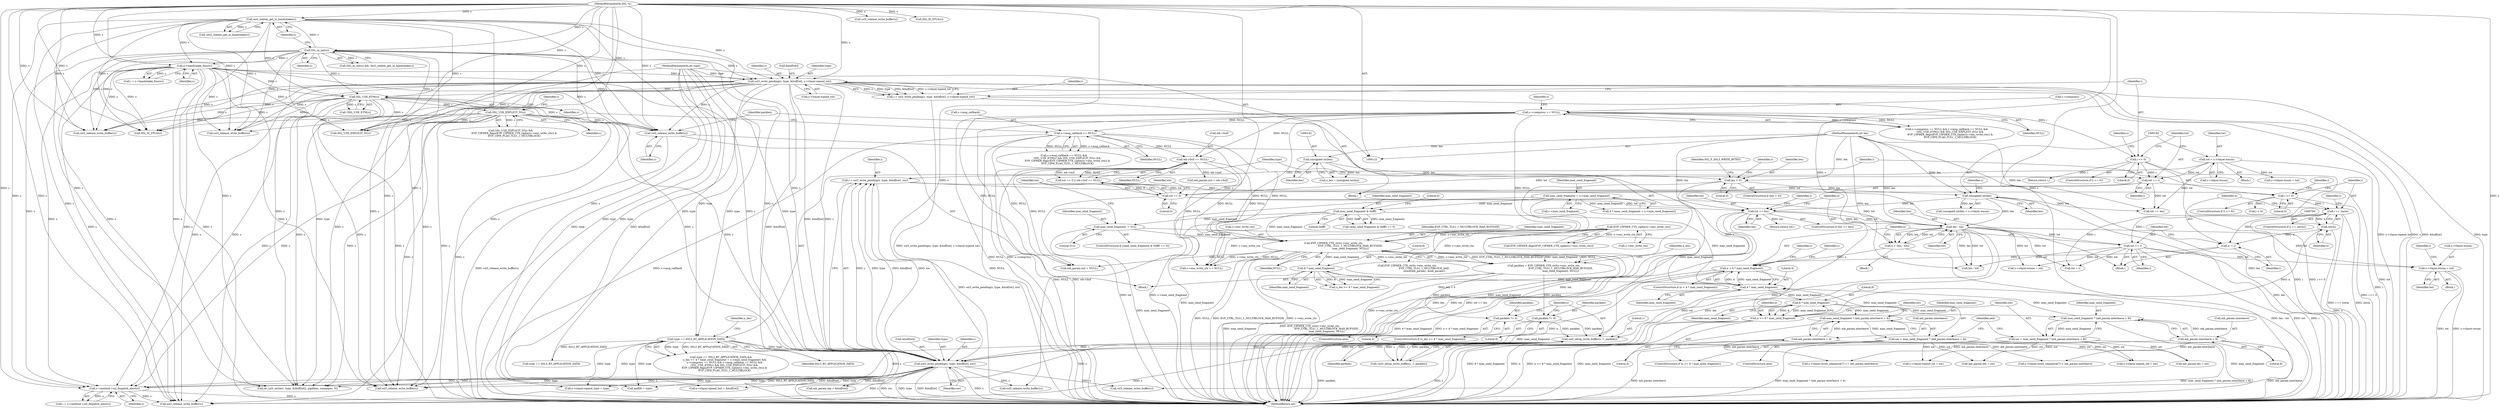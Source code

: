 digraph "0_openssl_4ad93618d26a3ea23d36ad5498ff4f59eff3a4d2_0@pointer" {
"1000687" [label="(Call,s->rlayer.wnum = tot)"];
"1000712" [label="(Call,tot += i)"];
"1000697" [label="(Call,i == (int)n)"];
"1000665" [label="(Call,i <= 0)"];
"1000654" [label="(Call,i = ssl3_write_pending(s, type, &buf[tot], nw))"];
"1000656" [label="(Call,ssl3_write_pending(s, type, &buf[tot], nw))"];
"1000208" [label="(Call,ossl_statem_get_in_handshake(s))"];
"1000205" [label="(Call,SSL_in_init(s))"];
"1000123" [label="(MethodParameterIn,SSL *s)"];
"1000408" [label="(Call,s->method->ssl_dispatch_alert(s))"];
"1000302" [label="(Call,SSL_USE_EXPLICIT_IV(s))"];
"1000299" [label="(Call,SSL_USE_ETM(s))"];
"1000213" [label="(Call,s->handshake_func(s))"];
"1000241" [label="(Call,ssl3_write_pending(s, type, &buf[tot], s->rlayer.wpend_tot))"];
"1000124" [label="(MethodParameterIn,int type)"];
"1000361" [label="(Call,ssl3_setup_write_buffer(s, 1, packlen))"];
"1000335" [label="(Call,ssl3_release_write_buffer(s))"];
"1000356" [label="(Call,packlen *= 4)"];
"1000337" [label="(Call,packlen = EVP_CIPHER_CTX_ctrl(s->enc_write_ctx,\n                                          EVP_CTRL_TLS1_1_MULTIBLOCK_MAX_BUFSIZE,\n                                          max_send_fragment, NULL))"];
"1000339" [label="(Call,EVP_CIPHER_CTX_ctrl(s->enc_write_ctx,\n                                          EVP_CTRL_TLS1_1_MULTIBLOCK_MAX_BUFSIZE,\n                                          max_send_fragment, NULL))"];
"1000306" [label="(Call,EVP_CIPHER_CTX_cipher(s->enc_write_ctx))"];
"1000317" [label="(Call,max_send_fragment & 0xfff)"];
"1000280" [label="(Call,max_send_fragment = s->max_send_fragment)"];
"1000321" [label="(Call,max_send_fragment -= 512)"];
"1000329" [label="(Call,wb->buf == NULL)"];
"1000286" [label="(Call,s->compress == NULL)"];
"1000292" [label="(Call,s->msg_callback == NULL)"];
"1000352" [label="(Call,packlen *= 8)"];
"1000272" [label="(Call,type == SSL3_RT_APPLICATION_DATA)"];
"1000430" [label="(Call,nw = max_send_fragment * (mb_param.interleave = 8))"];
"1000432" [label="(Call,max_send_fragment * (mb_param.interleave = 8))"];
"1000427" [label="(Call,8 * max_send_fragment)"];
"1000392" [label="(Call,4 * max_send_fragment)"];
"1000349" [label="(Call,8 * max_send_fragment)"];
"1000442" [label="(Call,max_send_fragment * (mb_param.interleave = 4))"];
"1000444" [label="(Call,mb_param.interleave = 4)"];
"1000434" [label="(Call,mb_param.interleave = 8)"];
"1000440" [label="(Call,nw = max_send_fragment * (mb_param.interleave = 4))"];
"1000699" [label="(Call,(int)n)"];
"1000425" [label="(Call,n >= 8 * max_send_fragment)"];
"1000390" [label="(Call,n < 4 * max_send_fragment)"];
"1000382" [label="(Call,n = (len - tot))"];
"1000384" [label="(Call,len - tot)"];
"1000374" [label="(Call,tot == len)"];
"1000326" [label="(Call,tot == 0)"];
"1000267" [label="(Call,tot += i)"];
"1000254" [label="(Call,i <= 0)"];
"1000239" [label="(Call,i = ssl3_write_pending(s, type, &buf[tot], s->rlayer.wpend_tot))"];
"1000172" [label="(Call,tot = s->rlayer.wnum)"];
"1000181" [label="(Call,(unsigned int)len)"];
"1000157" [label="(Call,len < 0)"];
"1000141" [label="(Call,(unsigned int)len)"];
"1000126" [label="(MethodParameterIn,int len)"];
"1000709" [label="(Call,n -= i)"];
"1000204" [label="(Call,SSL_in_init(s) && !ossl_statem_get_in_handshake(s))"];
"1000124" [label="(MethodParameterIn,int type)"];
"1000241" [label="(Call,ssl3_write_pending(s, type, &buf[tot], s->rlayer.wpend_tot))"];
"1000438" [label="(Literal,8)"];
"1000388" [label="(Block,)"];
"1000385" [label="(Identifier,len)"];
"1000443" [label="(Identifier,max_send_fragment)"];
"1000668" [label="(Block,)"];
"1000277" [label="(Identifier,u_len)"];
"1000706" [label="(Call,tot + i)"];
"1000623" [label="(Call,s->rlayer.wpend_tot = nw)"];
"1000492" [label="(Call,mb_param.out = NULL)"];
"1000685" [label="(Call,ssl3_release_write_buffer(s))"];
"1000406" [label="(Call,i = s->method->ssl_dispatch_alert(s))"];
"1000693" [label="(Identifier,tot)"];
"1000663" [label="(Identifier,nw)"];
"1000386" [label="(Identifier,tot)"];
"1000731" [label="(Call,ssl3_release_write_buffer(s))"];
"1000335" [label="(Call,ssl3_release_write_buffer(s))"];
"1000357" [label="(Identifier,packlen)"];
"1000630" [label="(Call,s->rlayer.wpend_buf = &buf[tot])"];
"1000272" [label="(Call,type == SSL3_RT_APPLICATION_DATA)"];
"1000442" [label="(Call,max_send_fragment * (mb_param.interleave = 4))"];
"1000704" [label="(Identifier,s)"];
"1000127" [label="(Block,)"];
"1000183" [label="(Identifier,len)"];
"1000364" [label="(Identifier,packlen)"];
"1000710" [label="(Identifier,n)"];
"1000302" [label="(Call,SSL_USE_EXPLICIT_IV(s))"];
"1000428" [label="(Literal,8)"];
"1000213" [label="(Call,s->handshake_func(s))"];
"1000782" [label="(Call,SSL_USE_EXPLICIT_IV(s))"];
"1000301" [label="(Call,SSL_USE_EXPLICIT_IV(s) &&\n         EVP_CIPHER_flags(EVP_CIPHER_CTX_cipher(s->enc_write_ctx)) &\n         EVP_CIPH_FLAG_TLS1_1_MULTIBLOCK)"];
"1000375" [label="(Identifier,tot)"];
"1000432" [label="(Call,max_send_fragment * (mb_param.interleave = 8))"];
"1000139" [label="(Call,u_len = (unsigned int)len)"];
"1000298" [label="(Call,!SSL_USE_ETM(s))"];
"1000362" [label="(Identifier,s)"];
"1000180" [label="(Call,(unsigned int)len < s->rlayer.wnum)"];
"1000450" [label="(Identifier,aad)"];
"1000268" [label="(Identifier,tot)"];
"1000325" [label="(Call,tot == 0 || wb->buf == NULL)"];
"1000434" [label="(Call,mb_param.interleave = 8)"];
"1000308" [label="(Identifier,s)"];
"1000664" [label="(ControlStructure,if (i <= 0))"];
"1000355" [label="(ControlStructure,else)"];
"1000426" [label="(Identifier,n)"];
"1000172" [label="(Call,tot = s->rlayer.wnum)"];
"1000322" [label="(Identifier,max_send_fragment)"];
"1000181" [label="(Call,(unsigned int)len)"];
"1000316" [label="(Call,(max_send_fragment & 0xfff) == 0)"];
"1000339" [label="(Call,EVP_CIPHER_CTX_ctrl(s->enc_write_ctx,\n                                          EVP_CTRL_TLS1_1_MULTIBLOCK_MAX_BUFSIZE,\n                                          max_send_fragment, NULL))"];
"1000209" [label="(Identifier,s)"];
"1000361" [label="(Call,ssl3_setup_write_buffer(s, 1, packlen))"];
"1000173" [label="(Identifier,tot)"];
"1000258" [label="(Call,s->rlayer.wnum = tot)"];
"1000299" [label="(Call,SSL_USE_ETM(s))"];
"1000330" [label="(Call,wb->buf)"];
"1000336" [label="(Identifier,s)"];
"1000541" [label="(Call,mb_param.inp = &buf[tot])"];
"1000265" [label="(Return,return i;)"];
"1000671" [label="(Call,i < 0)"];
"1000329" [label="(Call,wb->buf == NULL)"];
"1000123" [label="(MethodParameterIn,SSL *s)"];
"1000286" [label="(Call,s->compress == NULL)"];
"1000253" [label="(ControlStructure,if (i <= 0))"];
"1000424" [label="(ControlStructure,if (n >= 8 * max_send_fragment))"];
"1000333" [label="(Identifier,NULL)"];
"1000433" [label="(Identifier,max_send_fragment)"];
"1000429" [label="(Identifier,max_send_fragment)"];
"1000439" [label="(ControlStructure,else)"];
"1000159" [label="(Literal,0)"];
"1000261" [label="(Identifier,s)"];
"1000699" [label="(Call,(int)n)"];
"1000162" [label="(Identifier,SSL_F_SSL3_WRITE_BYTES)"];
"1000327" [label="(Identifier,tot)"];
"1000157" [label="(Call,len < 0)"];
"1000415" [label="(Call,s->rlayer.wnum = tot)"];
"1000659" [label="(Call,&buf[tot])"];
"1000392" [label="(Call,4 * max_send_fragment)"];
"1000345" [label="(Identifier,NULL)"];
"1000672" [label="(Identifier,i)"];
"1000376" [label="(Identifier,len)"];
"1000382" [label="(Call,n = (len - tot))"];
"1000384" [label="(Call,len - tot)"];
"1000306" [label="(Call,EVP_CIPHER_CTX_cipher(s->enc_write_ctx))"];
"1000352" [label="(Call,packlen *= 8)"];
"1000242" [label="(Identifier,s)"];
"1000323" [label="(Literal,512)"];
"1000282" [label="(Call,s->max_send_fragment)"];
"1000326" [label="(Call,tot == 0)"];
"1000904" [label="(Call,do_ssl3_write(s, type, &(buf[tot]), pipelens, numpipes, 0))"];
"1000300" [label="(Identifier,s)"];
"1000303" [label="(Identifier,s)"];
"1000287" [label="(Call,s->compress)"];
"1000656" [label="(Call,ssl3_write_pending(s, type, &buf[tot], nw))"];
"1000350" [label="(Literal,8)"];
"1000713" [label="(Identifier,tot)"];
"1000396" [label="(Call,ssl3_release_write_buffer(s))"];
"1000334" [label="(Block,)"];
"1000305" [label="(Call,EVP_CIPHER_flags(EVP_CIPHER_CTX_cipher(s->enc_write_ctx)))"];
"1000549" [label="(Call,mb_param.len = nw)"];
"1000427" [label="(Call,8 * max_send_fragment)"];
"1000393" [label="(Literal,4)"];
"1000444" [label="(Call,mb_param.interleave = 4)"];
"1000448" [label="(Literal,4)"];
"1000655" [label="(Identifier,i)"];
"1000379" [label="(Identifier,s)"];
"1000169" [label="(Identifier,s)"];
"1000737" [label="(Call,len - tot)"];
"1000143" [label="(Identifier,len)"];
"1000267" [label="(Call,tot += i)"];
"1000440" [label="(Call,nw = max_send_fragment * (mb_param.interleave = 4))"];
"1000409" [label="(Identifier,s)"];
"1000254" [label="(Call,i <= 0)"];
"1000709" [label="(Call,n -= i)"];
"1000285" [label="(Call,s->compress == NULL && s->msg_callback == NULL &&\n        !SSL_USE_ETM(s) && SSL_USE_EXPLICIT_IV(s) &&\n         EVP_CIPHER_flags(EVP_CIPHER_CTX_cipher(s->enc_write_ctx)) &\n         EVP_CIPH_FLAG_TLS1_1_MULTIBLOCK)"];
"1000291" [label="(Call,s->msg_callback == NULL &&\n        !SSL_USE_ETM(s) && SSL_USE_EXPLICIT_IV(s) &&\n         EVP_CIPHER_flags(EVP_CIPHER_CTX_cipher(s->enc_write_ctx)) &\n         EVP_CIPH_FLAG_TLS1_1_MULTIBLOCK)"];
"1000141" [label="(Call,(unsigned int)len)"];
"1000968" [label="(Call,ssl3_release_write_buffer(s))"];
"1000186" [label="(Identifier,s)"];
"1000966" [label="(Call,SSL_IS_DTLS(s))"];
"1000343" [label="(Identifier,EVP_CTRL_TLS1_1_MULTIBLOCK_MAX_BUFSIZE)"];
"1000435" [label="(Call,mb_param.interleave)"];
"1000383" [label="(Identifier,n)"];
"1000711" [label="(Identifier,i)"];
"1000569" [label="(Call,s->rlayer.write_sequence[7] += mb_param.interleave)"];
"1000380" [label="(Return,return tot;)"];
"1000337" [label="(Call,packlen = EVP_CIPHER_CTX_ctrl(s->enc_write_ctx,\n                                          EVP_CTRL_TLS1_1_MULTIBLOCK_MAX_BUFSIZE,\n                                          max_send_fragment, NULL))"];
"1000695" [label="(Identifier,i)"];
"1000292" [label="(Call,s->msg_callback == NULL)"];
"1000534" [label="(Call,mb_param.out = wb->buf)"];
"1000647" [label="(Call,s->rlayer.wpend_ret = nw)"];
"1000269" [label="(Identifier,i)"];
"1000315" [label="(ControlStructure,if ((max_send_fragment & 0xfff) == 0))"];
"1000211" [label="(Call,i = s->handshake_func(s))"];
"1000344" [label="(Identifier,max_send_fragment)"];
"1000531" [label="(Call,ssl3_release_write_buffer(s))"];
"1000441" [label="(Identifier,nw)"];
"1000240" [label="(Identifier,i)"];
"1000126" [label="(MethodParameterIn,int len)"];
"1000687" [label="(Call,s->rlayer.wnum = tot)"];
"1000248" [label="(Call,s->rlayer.wpend_tot)"];
"1000666" [label="(Identifier,i)"];
"1000374" [label="(Call,tot == len)"];
"1000244" [label="(Call,&buf[tot])"];
"1000936" [label="(Call,type == SSL3_RT_APPLICATION_DATA)"];
"1000363" [label="(Literal,1)"];
"1000318" [label="(Identifier,max_send_fragment)"];
"1000658" [label="(Identifier,type)"];
"1000431" [label="(Identifier,nw)"];
"1000290" [label="(Identifier,NULL)"];
"1000351" [label="(Identifier,max_send_fragment)"];
"1000654" [label="(Call,i = ssl3_write_pending(s, type, &buf[tot], nw))"];
"1000667" [label="(Literal,0)"];
"1000346" [label="(ControlStructure,if (u_len >= 8 * max_send_fragment))"];
"1000158" [label="(Identifier,len)"];
"1000502" [label="(Call,mb_param.len = nw)"];
"1000349" [label="(Call,8 * max_send_fragment)"];
"1000271" [label="(Call,type == SSL3_RT_APPLICATION_DATA &&\n         u_len >= 4 * (max_send_fragment = s->max_send_fragment) &&\n         s->compress == NULL && s->msg_callback == NULL &&\n        !SSL_USE_ETM(s) && SSL_USE_EXPLICIT_IV(s) &&\n         EVP_CIPHER_flags(EVP_CIPHER_CTX_cipher(s->enc_write_ctx)) &\n         EVP_CIPH_FLAG_TLS1_1_MULTIBLOCK)"];
"1000238" [label="(Block,)"];
"1000293" [label="(Call,s->msg_callback)"];
"1000445" [label="(Call,mb_param.interleave)"];
"1000665" [label="(Call,i <= 0)"];
"1000767" [label="(Call,s->enc_write_ctx == NULL)"];
"1000394" [label="(Identifier,max_send_fragment)"];
"1000207" [label="(Call,!ossl_statem_get_in_handshake(s))"];
"1000391" [label="(Identifier,n)"];
"1000320" [label="(Literal,0)"];
"1000347" [label="(Call,u_len >= 8 * max_send_fragment)"];
"1000255" [label="(Identifier,i)"];
"1000294" [label="(Identifier,s)"];
"1000338" [label="(Identifier,packlen)"];
"1000378" [label="(Call,ssl3_release_write_buffer(s))"];
"1000239" [label="(Call,i = ssl3_write_pending(s, type, &buf[tot], s->rlayer.wpend_tot))"];
"1000696" [label="(ControlStructure,if (i == (int)n))"];
"1000280" [label="(Call,max_send_fragment = s->max_send_fragment)"];
"1000156" [label="(ControlStructure,if (len < 0))"];
"1000348" [label="(Identifier,u_len)"];
"1000703" [label="(Call,ssl3_release_write_buffer(s))"];
"1000321" [label="(Call,max_send_fragment -= 512)"];
"1000389" [label="(ControlStructure,if (n < 4 * max_send_fragment))"];
"1000509" [label="(Call,EVP_CIPHER_CTX_ctrl(s->enc_write_ctx,\n                                          EVP_CTRL_TLS1_1_MULTIBLOCK_AAD,\n                                          sizeof(mb_param), &mb_param))"];
"1000390" [label="(Call,n < 4 * max_send_fragment)"];
"1000581" [label="(Call,s->rlayer.write_sequence[7] < mb_param.interleave)"];
"1000714" [label="(Identifier,i)"];
"1000296" [label="(Identifier,NULL)"];
"1000712" [label="(Call,tot += i)"];
"1000980" [label="(MethodReturn,int)"];
"1000640" [label="(Call,s->rlayer.wpend_type = type)"];
"1000354" [label="(Literal,8)"];
"1000174" [label="(Call,s->rlayer.wnum)"];
"1000256" [label="(Literal,0)"];
"1000408" [label="(Call,s->method->ssl_dispatch_alert(s))"];
"1000214" [label="(Identifier,s)"];
"1000311" [label="(Block,)"];
"1000457" [label="(Call,aad[8] = type)"];
"1000397" [label="(Identifier,s)"];
"1000281" [label="(Identifier,max_send_fragment)"];
"1000205" [label="(Call,SSL_in_init(s))"];
"1000402" [label="(Identifier,s)"];
"1000328" [label="(Literal,0)"];
"1000273" [label="(Identifier,type)"];
"1000356" [label="(Call,packlen *= 4)"];
"1000358" [label="(Literal,4)"];
"1000717" [label="(Call,tot == len)"];
"1000425" [label="(Call,n >= 8 * max_send_fragment)"];
"1000373" [label="(ControlStructure,if (tot == len))"];
"1000206" [label="(Identifier,s)"];
"1000319" [label="(Literal,0xfff)"];
"1000331" [label="(Identifier,wb)"];
"1000698" [label="(Identifier,i)"];
"1000243" [label="(Identifier,type)"];
"1000430" [label="(Call,nw = max_send_fragment * (mb_param.interleave = 8))"];
"1000340" [label="(Call,s->enc_write_ctx)"];
"1000701" [label="(Identifier,n)"];
"1000360" [label="(Call,!ssl3_setup_write_buffer(s, 1, packlen))"];
"1000317" [label="(Call,max_send_fragment & 0xfff)"];
"1000208" [label="(Call,ossl_statem_get_in_handshake(s))"];
"1000278" [label="(Call,4 * (max_send_fragment = s->max_send_fragment))"];
"1000307" [label="(Call,s->enc_write_ctx)"];
"1000353" [label="(Identifier,packlen)"];
"1000688" [label="(Call,s->rlayer.wnum)"];
"1000697" [label="(Call,i == (int)n)"];
"1000657" [label="(Identifier,s)"];
"1000274" [label="(Identifier,SSL3_RT_APPLICATION_DATA)"];
"1000729" [label="(Call,SSL_IS_DTLS(s))"];
"1000687" -> "1000668"  [label="AST: "];
"1000687" -> "1000693"  [label="CFG: "];
"1000688" -> "1000687"  [label="AST: "];
"1000693" -> "1000687"  [label="AST: "];
"1000695" -> "1000687"  [label="CFG: "];
"1000687" -> "1000980"  [label="DDG: tot"];
"1000687" -> "1000980"  [label="DDG: s->rlayer.wnum"];
"1000712" -> "1000687"  [label="DDG: tot"];
"1000384" -> "1000687"  [label="DDG: tot"];
"1000712" -> "1000388"  [label="AST: "];
"1000712" -> "1000714"  [label="CFG: "];
"1000713" -> "1000712"  [label="AST: "];
"1000714" -> "1000712"  [label="AST: "];
"1000391" -> "1000712"  [label="CFG: "];
"1000712" -> "1000980"  [label="DDG: i"];
"1000712" -> "1000980"  [label="DDG: tot"];
"1000712" -> "1000415"  [label="DDG: tot"];
"1000712" -> "1000706"  [label="DDG: tot"];
"1000697" -> "1000712"  [label="DDG: i"];
"1000384" -> "1000712"  [label="DDG: tot"];
"1000712" -> "1000737"  [label="DDG: tot"];
"1000697" -> "1000696"  [label="AST: "];
"1000697" -> "1000699"  [label="CFG: "];
"1000698" -> "1000697"  [label="AST: "];
"1000699" -> "1000697"  [label="AST: "];
"1000704" -> "1000697"  [label="CFG: "];
"1000710" -> "1000697"  [label="CFG: "];
"1000697" -> "1000980"  [label="DDG: i == (int)n"];
"1000697" -> "1000980"  [label="DDG: (int)n"];
"1000665" -> "1000697"  [label="DDG: i"];
"1000699" -> "1000697"  [label="DDG: n"];
"1000697" -> "1000706"  [label="DDG: i"];
"1000697" -> "1000709"  [label="DDG: i"];
"1000665" -> "1000664"  [label="AST: "];
"1000665" -> "1000667"  [label="CFG: "];
"1000666" -> "1000665"  [label="AST: "];
"1000667" -> "1000665"  [label="AST: "];
"1000672" -> "1000665"  [label="CFG: "];
"1000698" -> "1000665"  [label="CFG: "];
"1000665" -> "1000980"  [label="DDG: i <= 0"];
"1000654" -> "1000665"  [label="DDG: i"];
"1000665" -> "1000671"  [label="DDG: i"];
"1000654" -> "1000388"  [label="AST: "];
"1000654" -> "1000656"  [label="CFG: "];
"1000655" -> "1000654"  [label="AST: "];
"1000656" -> "1000654"  [label="AST: "];
"1000666" -> "1000654"  [label="CFG: "];
"1000654" -> "1000980"  [label="DDG: ssl3_write_pending(s, type, &buf[tot], nw)"];
"1000656" -> "1000654"  [label="DDG: s"];
"1000656" -> "1000654"  [label="DDG: type"];
"1000656" -> "1000654"  [label="DDG: &buf[tot]"];
"1000656" -> "1000654"  [label="DDG: nw"];
"1000656" -> "1000663"  [label="CFG: "];
"1000657" -> "1000656"  [label="AST: "];
"1000658" -> "1000656"  [label="AST: "];
"1000659" -> "1000656"  [label="AST: "];
"1000663" -> "1000656"  [label="AST: "];
"1000656" -> "1000980"  [label="DDG: nw"];
"1000656" -> "1000980"  [label="DDG: type"];
"1000656" -> "1000980"  [label="DDG: &buf[tot]"];
"1000656" -> "1000980"  [label="DDG: s"];
"1000656" -> "1000396"  [label="DDG: s"];
"1000656" -> "1000408"  [label="DDG: s"];
"1000656" -> "1000457"  [label="DDG: type"];
"1000656" -> "1000531"  [label="DDG: s"];
"1000656" -> "1000541"  [label="DDG: &buf[tot]"];
"1000656" -> "1000630"  [label="DDG: &buf[tot]"];
"1000656" -> "1000640"  [label="DDG: type"];
"1000208" -> "1000656"  [label="DDG: s"];
"1000408" -> "1000656"  [label="DDG: s"];
"1000302" -> "1000656"  [label="DDG: s"];
"1000213" -> "1000656"  [label="DDG: s"];
"1000299" -> "1000656"  [label="DDG: s"];
"1000205" -> "1000656"  [label="DDG: s"];
"1000241" -> "1000656"  [label="DDG: s"];
"1000241" -> "1000656"  [label="DDG: &buf[tot]"];
"1000361" -> "1000656"  [label="DDG: s"];
"1000123" -> "1000656"  [label="DDG: s"];
"1000124" -> "1000656"  [label="DDG: type"];
"1000272" -> "1000656"  [label="DDG: type"];
"1000430" -> "1000656"  [label="DDG: nw"];
"1000440" -> "1000656"  [label="DDG: nw"];
"1000656" -> "1000685"  [label="DDG: s"];
"1000656" -> "1000703"  [label="DDG: s"];
"1000656" -> "1000904"  [label="DDG: type"];
"1000208" -> "1000207"  [label="AST: "];
"1000208" -> "1000209"  [label="CFG: "];
"1000209" -> "1000208"  [label="AST: "];
"1000207" -> "1000208"  [label="CFG: "];
"1000208" -> "1000980"  [label="DDG: s"];
"1000208" -> "1000207"  [label="DDG: s"];
"1000205" -> "1000208"  [label="DDG: s"];
"1000123" -> "1000208"  [label="DDG: s"];
"1000208" -> "1000213"  [label="DDG: s"];
"1000208" -> "1000241"  [label="DDG: s"];
"1000208" -> "1000299"  [label="DDG: s"];
"1000208" -> "1000335"  [label="DDG: s"];
"1000208" -> "1000378"  [label="DDG: s"];
"1000208" -> "1000396"  [label="DDG: s"];
"1000208" -> "1000408"  [label="DDG: s"];
"1000208" -> "1000531"  [label="DDG: s"];
"1000208" -> "1000729"  [label="DDG: s"];
"1000208" -> "1000731"  [label="DDG: s"];
"1000208" -> "1000782"  [label="DDG: s"];
"1000208" -> "1000904"  [label="DDG: s"];
"1000205" -> "1000204"  [label="AST: "];
"1000205" -> "1000206"  [label="CFG: "];
"1000206" -> "1000205"  [label="AST: "];
"1000209" -> "1000205"  [label="CFG: "];
"1000204" -> "1000205"  [label="CFG: "];
"1000205" -> "1000980"  [label="DDG: s"];
"1000205" -> "1000204"  [label="DDG: s"];
"1000123" -> "1000205"  [label="DDG: s"];
"1000205" -> "1000213"  [label="DDG: s"];
"1000205" -> "1000241"  [label="DDG: s"];
"1000205" -> "1000299"  [label="DDG: s"];
"1000205" -> "1000335"  [label="DDG: s"];
"1000205" -> "1000378"  [label="DDG: s"];
"1000205" -> "1000396"  [label="DDG: s"];
"1000205" -> "1000408"  [label="DDG: s"];
"1000205" -> "1000531"  [label="DDG: s"];
"1000205" -> "1000729"  [label="DDG: s"];
"1000205" -> "1000731"  [label="DDG: s"];
"1000205" -> "1000782"  [label="DDG: s"];
"1000205" -> "1000904"  [label="DDG: s"];
"1000123" -> "1000122"  [label="AST: "];
"1000123" -> "1000980"  [label="DDG: s"];
"1000123" -> "1000213"  [label="DDG: s"];
"1000123" -> "1000241"  [label="DDG: s"];
"1000123" -> "1000299"  [label="DDG: s"];
"1000123" -> "1000302"  [label="DDG: s"];
"1000123" -> "1000335"  [label="DDG: s"];
"1000123" -> "1000361"  [label="DDG: s"];
"1000123" -> "1000378"  [label="DDG: s"];
"1000123" -> "1000396"  [label="DDG: s"];
"1000123" -> "1000408"  [label="DDG: s"];
"1000123" -> "1000531"  [label="DDG: s"];
"1000123" -> "1000685"  [label="DDG: s"];
"1000123" -> "1000703"  [label="DDG: s"];
"1000123" -> "1000729"  [label="DDG: s"];
"1000123" -> "1000731"  [label="DDG: s"];
"1000123" -> "1000782"  [label="DDG: s"];
"1000123" -> "1000904"  [label="DDG: s"];
"1000123" -> "1000966"  [label="DDG: s"];
"1000123" -> "1000968"  [label="DDG: s"];
"1000408" -> "1000406"  [label="AST: "];
"1000408" -> "1000409"  [label="CFG: "];
"1000409" -> "1000408"  [label="AST: "];
"1000406" -> "1000408"  [label="CFG: "];
"1000408" -> "1000980"  [label="DDG: s"];
"1000408" -> "1000406"  [label="DDG: s"];
"1000302" -> "1000408"  [label="DDG: s"];
"1000213" -> "1000408"  [label="DDG: s"];
"1000299" -> "1000408"  [label="DDG: s"];
"1000241" -> "1000408"  [label="DDG: s"];
"1000361" -> "1000408"  [label="DDG: s"];
"1000408" -> "1000531"  [label="DDG: s"];
"1000302" -> "1000301"  [label="AST: "];
"1000302" -> "1000303"  [label="CFG: "];
"1000303" -> "1000302"  [label="AST: "];
"1000308" -> "1000302"  [label="CFG: "];
"1000301" -> "1000302"  [label="CFG: "];
"1000302" -> "1000980"  [label="DDG: s"];
"1000302" -> "1000301"  [label="DDG: s"];
"1000299" -> "1000302"  [label="DDG: s"];
"1000302" -> "1000335"  [label="DDG: s"];
"1000302" -> "1000378"  [label="DDG: s"];
"1000302" -> "1000396"  [label="DDG: s"];
"1000302" -> "1000531"  [label="DDG: s"];
"1000302" -> "1000729"  [label="DDG: s"];
"1000302" -> "1000731"  [label="DDG: s"];
"1000302" -> "1000782"  [label="DDG: s"];
"1000302" -> "1000904"  [label="DDG: s"];
"1000299" -> "1000298"  [label="AST: "];
"1000299" -> "1000300"  [label="CFG: "];
"1000300" -> "1000299"  [label="AST: "];
"1000298" -> "1000299"  [label="CFG: "];
"1000299" -> "1000980"  [label="DDG: s"];
"1000299" -> "1000298"  [label="DDG: s"];
"1000213" -> "1000299"  [label="DDG: s"];
"1000241" -> "1000299"  [label="DDG: s"];
"1000299" -> "1000335"  [label="DDG: s"];
"1000299" -> "1000378"  [label="DDG: s"];
"1000299" -> "1000396"  [label="DDG: s"];
"1000299" -> "1000531"  [label="DDG: s"];
"1000299" -> "1000729"  [label="DDG: s"];
"1000299" -> "1000731"  [label="DDG: s"];
"1000299" -> "1000782"  [label="DDG: s"];
"1000299" -> "1000904"  [label="DDG: s"];
"1000213" -> "1000211"  [label="AST: "];
"1000213" -> "1000214"  [label="CFG: "];
"1000214" -> "1000213"  [label="AST: "];
"1000211" -> "1000213"  [label="CFG: "];
"1000213" -> "1000980"  [label="DDG: s"];
"1000213" -> "1000211"  [label="DDG: s"];
"1000213" -> "1000241"  [label="DDG: s"];
"1000213" -> "1000335"  [label="DDG: s"];
"1000213" -> "1000378"  [label="DDG: s"];
"1000213" -> "1000396"  [label="DDG: s"];
"1000213" -> "1000531"  [label="DDG: s"];
"1000213" -> "1000729"  [label="DDG: s"];
"1000213" -> "1000731"  [label="DDG: s"];
"1000213" -> "1000782"  [label="DDG: s"];
"1000213" -> "1000904"  [label="DDG: s"];
"1000241" -> "1000239"  [label="AST: "];
"1000241" -> "1000248"  [label="CFG: "];
"1000242" -> "1000241"  [label="AST: "];
"1000243" -> "1000241"  [label="AST: "];
"1000244" -> "1000241"  [label="AST: "];
"1000248" -> "1000241"  [label="AST: "];
"1000239" -> "1000241"  [label="CFG: "];
"1000241" -> "1000980"  [label="DDG: s->rlayer.wpend_tot"];
"1000241" -> "1000980"  [label="DDG: s"];
"1000241" -> "1000980"  [label="DDG: &buf[tot]"];
"1000241" -> "1000980"  [label="DDG: type"];
"1000241" -> "1000239"  [label="DDG: s"];
"1000241" -> "1000239"  [label="DDG: type"];
"1000241" -> "1000239"  [label="DDG: &buf[tot]"];
"1000241" -> "1000239"  [label="DDG: s->rlayer.wpend_tot"];
"1000124" -> "1000241"  [label="DDG: type"];
"1000241" -> "1000272"  [label="DDG: type"];
"1000241" -> "1000335"  [label="DDG: s"];
"1000241" -> "1000378"  [label="DDG: s"];
"1000241" -> "1000396"  [label="DDG: s"];
"1000241" -> "1000531"  [label="DDG: s"];
"1000241" -> "1000541"  [label="DDG: &buf[tot]"];
"1000241" -> "1000630"  [label="DDG: &buf[tot]"];
"1000241" -> "1000729"  [label="DDG: s"];
"1000241" -> "1000731"  [label="DDG: s"];
"1000241" -> "1000782"  [label="DDG: s"];
"1000241" -> "1000904"  [label="DDG: s"];
"1000124" -> "1000122"  [label="AST: "];
"1000124" -> "1000980"  [label="DDG: type"];
"1000124" -> "1000272"  [label="DDG: type"];
"1000124" -> "1000457"  [label="DDG: type"];
"1000124" -> "1000640"  [label="DDG: type"];
"1000124" -> "1000904"  [label="DDG: type"];
"1000124" -> "1000936"  [label="DDG: type"];
"1000361" -> "1000360"  [label="AST: "];
"1000361" -> "1000364"  [label="CFG: "];
"1000362" -> "1000361"  [label="AST: "];
"1000363" -> "1000361"  [label="AST: "];
"1000364" -> "1000361"  [label="AST: "];
"1000360" -> "1000361"  [label="CFG: "];
"1000361" -> "1000980"  [label="DDG: packlen"];
"1000361" -> "1000980"  [label="DDG: s"];
"1000361" -> "1000360"  [label="DDG: s"];
"1000361" -> "1000360"  [label="DDG: 1"];
"1000361" -> "1000360"  [label="DDG: packlen"];
"1000335" -> "1000361"  [label="DDG: s"];
"1000356" -> "1000361"  [label="DDG: packlen"];
"1000352" -> "1000361"  [label="DDG: packlen"];
"1000361" -> "1000396"  [label="DDG: s"];
"1000361" -> "1000531"  [label="DDG: s"];
"1000335" -> "1000334"  [label="AST: "];
"1000335" -> "1000336"  [label="CFG: "];
"1000336" -> "1000335"  [label="AST: "];
"1000338" -> "1000335"  [label="CFG: "];
"1000335" -> "1000980"  [label="DDG: ssl3_release_write_buffer(s)"];
"1000356" -> "1000355"  [label="AST: "];
"1000356" -> "1000358"  [label="CFG: "];
"1000357" -> "1000356"  [label="AST: "];
"1000358" -> "1000356"  [label="AST: "];
"1000362" -> "1000356"  [label="CFG: "];
"1000337" -> "1000356"  [label="DDG: packlen"];
"1000337" -> "1000334"  [label="AST: "];
"1000337" -> "1000339"  [label="CFG: "];
"1000338" -> "1000337"  [label="AST: "];
"1000339" -> "1000337"  [label="AST: "];
"1000348" -> "1000337"  [label="CFG: "];
"1000337" -> "1000980"  [label="DDG: EVP_CIPHER_CTX_ctrl(s->enc_write_ctx,\n                                          EVP_CTRL_TLS1_1_MULTIBLOCK_MAX_BUFSIZE,\n                                          max_send_fragment, NULL)"];
"1000339" -> "1000337"  [label="DDG: s->enc_write_ctx"];
"1000339" -> "1000337"  [label="DDG: EVP_CTRL_TLS1_1_MULTIBLOCK_MAX_BUFSIZE"];
"1000339" -> "1000337"  [label="DDG: max_send_fragment"];
"1000339" -> "1000337"  [label="DDG: NULL"];
"1000337" -> "1000352"  [label="DDG: packlen"];
"1000339" -> "1000345"  [label="CFG: "];
"1000340" -> "1000339"  [label="AST: "];
"1000343" -> "1000339"  [label="AST: "];
"1000344" -> "1000339"  [label="AST: "];
"1000345" -> "1000339"  [label="AST: "];
"1000339" -> "1000980"  [label="DDG: EVP_CTRL_TLS1_1_MULTIBLOCK_MAX_BUFSIZE"];
"1000339" -> "1000980"  [label="DDG: s->enc_write_ctx"];
"1000339" -> "1000980"  [label="DDG: NULL"];
"1000306" -> "1000339"  [label="DDG: s->enc_write_ctx"];
"1000317" -> "1000339"  [label="DDG: max_send_fragment"];
"1000321" -> "1000339"  [label="DDG: max_send_fragment"];
"1000329" -> "1000339"  [label="DDG: NULL"];
"1000286" -> "1000339"  [label="DDG: NULL"];
"1000292" -> "1000339"  [label="DDG: NULL"];
"1000339" -> "1000349"  [label="DDG: max_send_fragment"];
"1000339" -> "1000492"  [label="DDG: NULL"];
"1000339" -> "1000509"  [label="DDG: s->enc_write_ctx"];
"1000339" -> "1000767"  [label="DDG: s->enc_write_ctx"];
"1000339" -> "1000767"  [label="DDG: NULL"];
"1000306" -> "1000305"  [label="AST: "];
"1000306" -> "1000307"  [label="CFG: "];
"1000307" -> "1000306"  [label="AST: "];
"1000305" -> "1000306"  [label="CFG: "];
"1000306" -> "1000980"  [label="DDG: s->enc_write_ctx"];
"1000306" -> "1000305"  [label="DDG: s->enc_write_ctx"];
"1000306" -> "1000509"  [label="DDG: s->enc_write_ctx"];
"1000306" -> "1000767"  [label="DDG: s->enc_write_ctx"];
"1000317" -> "1000316"  [label="AST: "];
"1000317" -> "1000319"  [label="CFG: "];
"1000318" -> "1000317"  [label="AST: "];
"1000319" -> "1000317"  [label="AST: "];
"1000320" -> "1000317"  [label="CFG: "];
"1000317" -> "1000980"  [label="DDG: max_send_fragment"];
"1000317" -> "1000316"  [label="DDG: max_send_fragment"];
"1000317" -> "1000316"  [label="DDG: 0xfff"];
"1000280" -> "1000317"  [label="DDG: max_send_fragment"];
"1000317" -> "1000321"  [label="DDG: max_send_fragment"];
"1000317" -> "1000392"  [label="DDG: max_send_fragment"];
"1000280" -> "1000278"  [label="AST: "];
"1000280" -> "1000282"  [label="CFG: "];
"1000281" -> "1000280"  [label="AST: "];
"1000282" -> "1000280"  [label="AST: "];
"1000278" -> "1000280"  [label="CFG: "];
"1000280" -> "1000980"  [label="DDG: s->max_send_fragment"];
"1000280" -> "1000980"  [label="DDG: max_send_fragment"];
"1000280" -> "1000278"  [label="DDG: max_send_fragment"];
"1000321" -> "1000315"  [label="AST: "];
"1000321" -> "1000323"  [label="CFG: "];
"1000322" -> "1000321"  [label="AST: "];
"1000323" -> "1000321"  [label="AST: "];
"1000327" -> "1000321"  [label="CFG: "];
"1000321" -> "1000980"  [label="DDG: max_send_fragment"];
"1000321" -> "1000392"  [label="DDG: max_send_fragment"];
"1000329" -> "1000325"  [label="AST: "];
"1000329" -> "1000333"  [label="CFG: "];
"1000330" -> "1000329"  [label="AST: "];
"1000333" -> "1000329"  [label="AST: "];
"1000325" -> "1000329"  [label="CFG: "];
"1000329" -> "1000980"  [label="DDG: NULL"];
"1000329" -> "1000980"  [label="DDG: wb->buf"];
"1000329" -> "1000325"  [label="DDG: wb->buf"];
"1000329" -> "1000325"  [label="DDG: NULL"];
"1000286" -> "1000329"  [label="DDG: NULL"];
"1000292" -> "1000329"  [label="DDG: NULL"];
"1000329" -> "1000492"  [label="DDG: NULL"];
"1000329" -> "1000534"  [label="DDG: wb->buf"];
"1000329" -> "1000767"  [label="DDG: NULL"];
"1000286" -> "1000285"  [label="AST: "];
"1000286" -> "1000290"  [label="CFG: "];
"1000287" -> "1000286"  [label="AST: "];
"1000290" -> "1000286"  [label="AST: "];
"1000294" -> "1000286"  [label="CFG: "];
"1000285" -> "1000286"  [label="CFG: "];
"1000286" -> "1000980"  [label="DDG: NULL"];
"1000286" -> "1000980"  [label="DDG: s->compress"];
"1000286" -> "1000285"  [label="DDG: s->compress"];
"1000286" -> "1000285"  [label="DDG: NULL"];
"1000286" -> "1000292"  [label="DDG: NULL"];
"1000286" -> "1000492"  [label="DDG: NULL"];
"1000286" -> "1000767"  [label="DDG: NULL"];
"1000292" -> "1000291"  [label="AST: "];
"1000292" -> "1000296"  [label="CFG: "];
"1000293" -> "1000292"  [label="AST: "];
"1000296" -> "1000292"  [label="AST: "];
"1000300" -> "1000292"  [label="CFG: "];
"1000291" -> "1000292"  [label="CFG: "];
"1000292" -> "1000980"  [label="DDG: s->msg_callback"];
"1000292" -> "1000980"  [label="DDG: NULL"];
"1000292" -> "1000291"  [label="DDG: s->msg_callback"];
"1000292" -> "1000291"  [label="DDG: NULL"];
"1000292" -> "1000492"  [label="DDG: NULL"];
"1000292" -> "1000767"  [label="DDG: NULL"];
"1000352" -> "1000346"  [label="AST: "];
"1000352" -> "1000354"  [label="CFG: "];
"1000353" -> "1000352"  [label="AST: "];
"1000354" -> "1000352"  [label="AST: "];
"1000362" -> "1000352"  [label="CFG: "];
"1000272" -> "1000271"  [label="AST: "];
"1000272" -> "1000274"  [label="CFG: "];
"1000273" -> "1000272"  [label="AST: "];
"1000274" -> "1000272"  [label="AST: "];
"1000277" -> "1000272"  [label="CFG: "];
"1000271" -> "1000272"  [label="CFG: "];
"1000272" -> "1000980"  [label="DDG: SSL3_RT_APPLICATION_DATA"];
"1000272" -> "1000980"  [label="DDG: type"];
"1000272" -> "1000271"  [label="DDG: type"];
"1000272" -> "1000271"  [label="DDG: SSL3_RT_APPLICATION_DATA"];
"1000272" -> "1000457"  [label="DDG: type"];
"1000272" -> "1000640"  [label="DDG: type"];
"1000272" -> "1000904"  [label="DDG: type"];
"1000272" -> "1000936"  [label="DDG: SSL3_RT_APPLICATION_DATA"];
"1000430" -> "1000424"  [label="AST: "];
"1000430" -> "1000432"  [label="CFG: "];
"1000431" -> "1000430"  [label="AST: "];
"1000432" -> "1000430"  [label="AST: "];
"1000450" -> "1000430"  [label="CFG: "];
"1000430" -> "1000980"  [label="DDG: max_send_fragment * (mb_param.interleave = 8)"];
"1000432" -> "1000430"  [label="DDG: max_send_fragment"];
"1000430" -> "1000502"  [label="DDG: nw"];
"1000430" -> "1000549"  [label="DDG: nw"];
"1000430" -> "1000623"  [label="DDG: nw"];
"1000430" -> "1000647"  [label="DDG: nw"];
"1000432" -> "1000434"  [label="CFG: "];
"1000433" -> "1000432"  [label="AST: "];
"1000434" -> "1000432"  [label="AST: "];
"1000432" -> "1000980"  [label="DDG: max_send_fragment"];
"1000432" -> "1000392"  [label="DDG: max_send_fragment"];
"1000427" -> "1000432"  [label="DDG: max_send_fragment"];
"1000434" -> "1000432"  [label="DDG: mb_param.interleave"];
"1000427" -> "1000425"  [label="AST: "];
"1000427" -> "1000429"  [label="CFG: "];
"1000428" -> "1000427"  [label="AST: "];
"1000429" -> "1000427"  [label="AST: "];
"1000425" -> "1000427"  [label="CFG: "];
"1000427" -> "1000425"  [label="DDG: 8"];
"1000427" -> "1000425"  [label="DDG: max_send_fragment"];
"1000392" -> "1000427"  [label="DDG: max_send_fragment"];
"1000427" -> "1000442"  [label="DDG: max_send_fragment"];
"1000392" -> "1000390"  [label="AST: "];
"1000392" -> "1000394"  [label="CFG: "];
"1000393" -> "1000392"  [label="AST: "];
"1000394" -> "1000392"  [label="AST: "];
"1000390" -> "1000392"  [label="CFG: "];
"1000392" -> "1000980"  [label="DDG: max_send_fragment"];
"1000392" -> "1000390"  [label="DDG: 4"];
"1000392" -> "1000390"  [label="DDG: max_send_fragment"];
"1000349" -> "1000392"  [label="DDG: max_send_fragment"];
"1000442" -> "1000392"  [label="DDG: max_send_fragment"];
"1000349" -> "1000347"  [label="AST: "];
"1000349" -> "1000351"  [label="CFG: "];
"1000350" -> "1000349"  [label="AST: "];
"1000351" -> "1000349"  [label="AST: "];
"1000347" -> "1000349"  [label="CFG: "];
"1000349" -> "1000980"  [label="DDG: max_send_fragment"];
"1000349" -> "1000347"  [label="DDG: 8"];
"1000349" -> "1000347"  [label="DDG: max_send_fragment"];
"1000442" -> "1000440"  [label="AST: "];
"1000442" -> "1000444"  [label="CFG: "];
"1000443" -> "1000442"  [label="AST: "];
"1000444" -> "1000442"  [label="AST: "];
"1000440" -> "1000442"  [label="CFG: "];
"1000442" -> "1000980"  [label="DDG: max_send_fragment"];
"1000442" -> "1000440"  [label="DDG: max_send_fragment"];
"1000444" -> "1000442"  [label="DDG: mb_param.interleave"];
"1000444" -> "1000448"  [label="CFG: "];
"1000445" -> "1000444"  [label="AST: "];
"1000448" -> "1000444"  [label="AST: "];
"1000444" -> "1000980"  [label="DDG: mb_param.interleave"];
"1000444" -> "1000569"  [label="DDG: mb_param.interleave"];
"1000444" -> "1000581"  [label="DDG: mb_param.interleave"];
"1000434" -> "1000438"  [label="CFG: "];
"1000435" -> "1000434"  [label="AST: "];
"1000438" -> "1000434"  [label="AST: "];
"1000434" -> "1000980"  [label="DDG: mb_param.interleave"];
"1000434" -> "1000569"  [label="DDG: mb_param.interleave"];
"1000434" -> "1000581"  [label="DDG: mb_param.interleave"];
"1000440" -> "1000439"  [label="AST: "];
"1000441" -> "1000440"  [label="AST: "];
"1000450" -> "1000440"  [label="CFG: "];
"1000440" -> "1000980"  [label="DDG: max_send_fragment * (mb_param.interleave = 4)"];
"1000440" -> "1000502"  [label="DDG: nw"];
"1000440" -> "1000549"  [label="DDG: nw"];
"1000440" -> "1000623"  [label="DDG: nw"];
"1000440" -> "1000647"  [label="DDG: nw"];
"1000699" -> "1000701"  [label="CFG: "];
"1000700" -> "1000699"  [label="AST: "];
"1000701" -> "1000699"  [label="AST: "];
"1000699" -> "1000980"  [label="DDG: n"];
"1000425" -> "1000699"  [label="DDG: n"];
"1000699" -> "1000709"  [label="DDG: n"];
"1000425" -> "1000424"  [label="AST: "];
"1000426" -> "1000425"  [label="AST: "];
"1000431" -> "1000425"  [label="CFG: "];
"1000441" -> "1000425"  [label="CFG: "];
"1000425" -> "1000980"  [label="DDG: 8 * max_send_fragment"];
"1000425" -> "1000980"  [label="DDG: n"];
"1000425" -> "1000980"  [label="DDG: n >= 8 * max_send_fragment"];
"1000390" -> "1000425"  [label="DDG: n"];
"1000390" -> "1000389"  [label="AST: "];
"1000391" -> "1000390"  [label="AST: "];
"1000397" -> "1000390"  [label="CFG: "];
"1000402" -> "1000390"  [label="CFG: "];
"1000390" -> "1000980"  [label="DDG: 4 * max_send_fragment"];
"1000390" -> "1000980"  [label="DDG: n < 4 * max_send_fragment"];
"1000390" -> "1000980"  [label="DDG: n"];
"1000382" -> "1000390"  [label="DDG: n"];
"1000709" -> "1000390"  [label="DDG: n"];
"1000382" -> "1000311"  [label="AST: "];
"1000382" -> "1000384"  [label="CFG: "];
"1000383" -> "1000382"  [label="AST: "];
"1000384" -> "1000382"  [label="AST: "];
"1000391" -> "1000382"  [label="CFG: "];
"1000382" -> "1000980"  [label="DDG: len - tot"];
"1000384" -> "1000382"  [label="DDG: len"];
"1000384" -> "1000382"  [label="DDG: tot"];
"1000384" -> "1000386"  [label="CFG: "];
"1000385" -> "1000384"  [label="AST: "];
"1000386" -> "1000384"  [label="AST: "];
"1000384" -> "1000980"  [label="DDG: tot"];
"1000384" -> "1000980"  [label="DDG: len"];
"1000374" -> "1000384"  [label="DDG: len"];
"1000374" -> "1000384"  [label="DDG: tot"];
"1000181" -> "1000384"  [label="DDG: len"];
"1000126" -> "1000384"  [label="DDG: len"];
"1000326" -> "1000384"  [label="DDG: tot"];
"1000384" -> "1000415"  [label="DDG: tot"];
"1000384" -> "1000706"  [label="DDG: tot"];
"1000384" -> "1000737"  [label="DDG: len"];
"1000384" -> "1000737"  [label="DDG: tot"];
"1000374" -> "1000373"  [label="AST: "];
"1000374" -> "1000376"  [label="CFG: "];
"1000375" -> "1000374"  [label="AST: "];
"1000376" -> "1000374"  [label="AST: "];
"1000379" -> "1000374"  [label="CFG: "];
"1000383" -> "1000374"  [label="CFG: "];
"1000374" -> "1000980"  [label="DDG: len"];
"1000374" -> "1000980"  [label="DDG: tot"];
"1000374" -> "1000980"  [label="DDG: tot == len"];
"1000326" -> "1000374"  [label="DDG: tot"];
"1000181" -> "1000374"  [label="DDG: len"];
"1000126" -> "1000374"  [label="DDG: len"];
"1000374" -> "1000380"  [label="DDG: tot"];
"1000326" -> "1000325"  [label="AST: "];
"1000326" -> "1000328"  [label="CFG: "];
"1000327" -> "1000326"  [label="AST: "];
"1000328" -> "1000326"  [label="AST: "];
"1000331" -> "1000326"  [label="CFG: "];
"1000325" -> "1000326"  [label="CFG: "];
"1000326" -> "1000980"  [label="DDG: tot"];
"1000326" -> "1000325"  [label="DDG: tot"];
"1000326" -> "1000325"  [label="DDG: 0"];
"1000267" -> "1000326"  [label="DDG: tot"];
"1000172" -> "1000326"  [label="DDG: tot"];
"1000267" -> "1000238"  [label="AST: "];
"1000267" -> "1000269"  [label="CFG: "];
"1000268" -> "1000267"  [label="AST: "];
"1000269" -> "1000267"  [label="AST: "];
"1000273" -> "1000267"  [label="CFG: "];
"1000267" -> "1000980"  [label="DDG: i"];
"1000254" -> "1000267"  [label="DDG: i"];
"1000172" -> "1000267"  [label="DDG: tot"];
"1000267" -> "1000717"  [label="DDG: tot"];
"1000254" -> "1000253"  [label="AST: "];
"1000254" -> "1000256"  [label="CFG: "];
"1000255" -> "1000254"  [label="AST: "];
"1000256" -> "1000254"  [label="AST: "];
"1000261" -> "1000254"  [label="CFG: "];
"1000268" -> "1000254"  [label="CFG: "];
"1000254" -> "1000980"  [label="DDG: i"];
"1000254" -> "1000980"  [label="DDG: i <= 0"];
"1000239" -> "1000254"  [label="DDG: i"];
"1000254" -> "1000265"  [label="DDG: i"];
"1000239" -> "1000238"  [label="AST: "];
"1000240" -> "1000239"  [label="AST: "];
"1000255" -> "1000239"  [label="CFG: "];
"1000239" -> "1000980"  [label="DDG: ssl3_write_pending(s, type, &buf[tot], s->rlayer.wpend_tot)"];
"1000172" -> "1000127"  [label="AST: "];
"1000172" -> "1000174"  [label="CFG: "];
"1000173" -> "1000172"  [label="AST: "];
"1000174" -> "1000172"  [label="AST: "];
"1000182" -> "1000172"  [label="CFG: "];
"1000172" -> "1000980"  [label="DDG: tot"];
"1000172" -> "1000258"  [label="DDG: tot"];
"1000172" -> "1000717"  [label="DDG: tot"];
"1000181" -> "1000180"  [label="AST: "];
"1000181" -> "1000183"  [label="CFG: "];
"1000182" -> "1000181"  [label="AST: "];
"1000183" -> "1000181"  [label="AST: "];
"1000186" -> "1000181"  [label="CFG: "];
"1000181" -> "1000980"  [label="DDG: len"];
"1000181" -> "1000180"  [label="DDG: len"];
"1000157" -> "1000181"  [label="DDG: len"];
"1000126" -> "1000181"  [label="DDG: len"];
"1000181" -> "1000717"  [label="DDG: len"];
"1000157" -> "1000156"  [label="AST: "];
"1000157" -> "1000159"  [label="CFG: "];
"1000158" -> "1000157"  [label="AST: "];
"1000159" -> "1000157"  [label="AST: "];
"1000162" -> "1000157"  [label="CFG: "];
"1000169" -> "1000157"  [label="CFG: "];
"1000157" -> "1000980"  [label="DDG: len < 0"];
"1000157" -> "1000980"  [label="DDG: len"];
"1000141" -> "1000157"  [label="DDG: len"];
"1000126" -> "1000157"  [label="DDG: len"];
"1000141" -> "1000139"  [label="AST: "];
"1000141" -> "1000143"  [label="CFG: "];
"1000142" -> "1000141"  [label="AST: "];
"1000143" -> "1000141"  [label="AST: "];
"1000139" -> "1000141"  [label="CFG: "];
"1000141" -> "1000139"  [label="DDG: len"];
"1000126" -> "1000141"  [label="DDG: len"];
"1000126" -> "1000122"  [label="AST: "];
"1000126" -> "1000980"  [label="DDG: len"];
"1000126" -> "1000717"  [label="DDG: len"];
"1000126" -> "1000737"  [label="DDG: len"];
"1000709" -> "1000388"  [label="AST: "];
"1000709" -> "1000711"  [label="CFG: "];
"1000710" -> "1000709"  [label="AST: "];
"1000711" -> "1000709"  [label="AST: "];
"1000713" -> "1000709"  [label="CFG: "];
}
